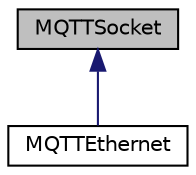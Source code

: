 digraph "MQTTSocket"
{
  edge [fontname="Helvetica",fontsize="10",labelfontname="Helvetica",labelfontsize="10"];
  node [fontname="Helvetica",fontsize="10",shape=record];
  Node0 [label="MQTTSocket",height=0.2,width=0.4,color="black", fillcolor="grey75", style="filled", fontcolor="black"];
  Node0 -> Node1 [dir="back",color="midnightblue",fontsize="10",style="solid",fontname="Helvetica"];
  Node1 [label="MQTTEthernet",height=0.2,width=0.4,color="black", fillcolor="white", style="filled",URL="$class_m_q_t_t_ethernet.html"];
}

